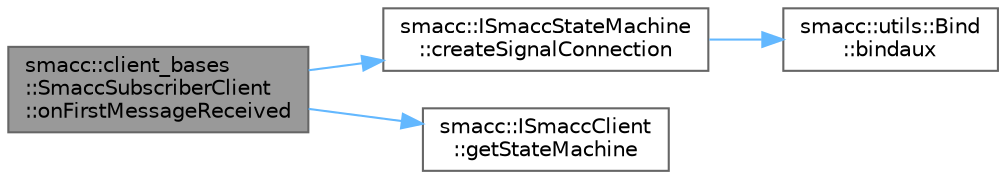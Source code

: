 digraph "smacc::client_bases::SmaccSubscriberClient::onFirstMessageReceived"
{
 // LATEX_PDF_SIZE
  bgcolor="transparent";
  edge [fontname=Helvetica,fontsize=10,labelfontname=Helvetica,labelfontsize=10];
  node [fontname=Helvetica,fontsize=10,shape=box,height=0.2,width=0.4];
  rankdir="LR";
  Node1 [label="smacc::client_bases\l::SmaccSubscriberClient\l::onFirstMessageReceived",height=0.2,width=0.4,color="gray40", fillcolor="grey60", style="filled", fontcolor="black",tooltip=" "];
  Node1 -> Node2 [color="steelblue1",style="solid"];
  Node2 [label="smacc::ISmaccStateMachine\l::createSignalConnection",height=0.2,width=0.4,color="grey40", fillcolor="white", style="filled",URL="$classsmacc_1_1ISmaccStateMachine.html#adf0f42ade0c65cc471960fe2a7c42da2",tooltip=" "];
  Node2 -> Node3 [color="steelblue1",style="solid"];
  Node3 [label="smacc::utils::Bind\l::bindaux",height=0.2,width=0.4,color="grey40", fillcolor="white", style="filled",URL="$structsmacc_1_1utils_1_1Bind.html#a4379a4589306c1e19510059f64bb738c",tooltip=" "];
  Node1 -> Node4 [color="steelblue1",style="solid"];
  Node4 [label="smacc::ISmaccClient\l::getStateMachine",height=0.2,width=0.4,color="grey40", fillcolor="white", style="filled",URL="$classsmacc_1_1ISmaccClient.html#aec51d4712404cb9882b86e4c854bb93a",tooltip=" "];
}
